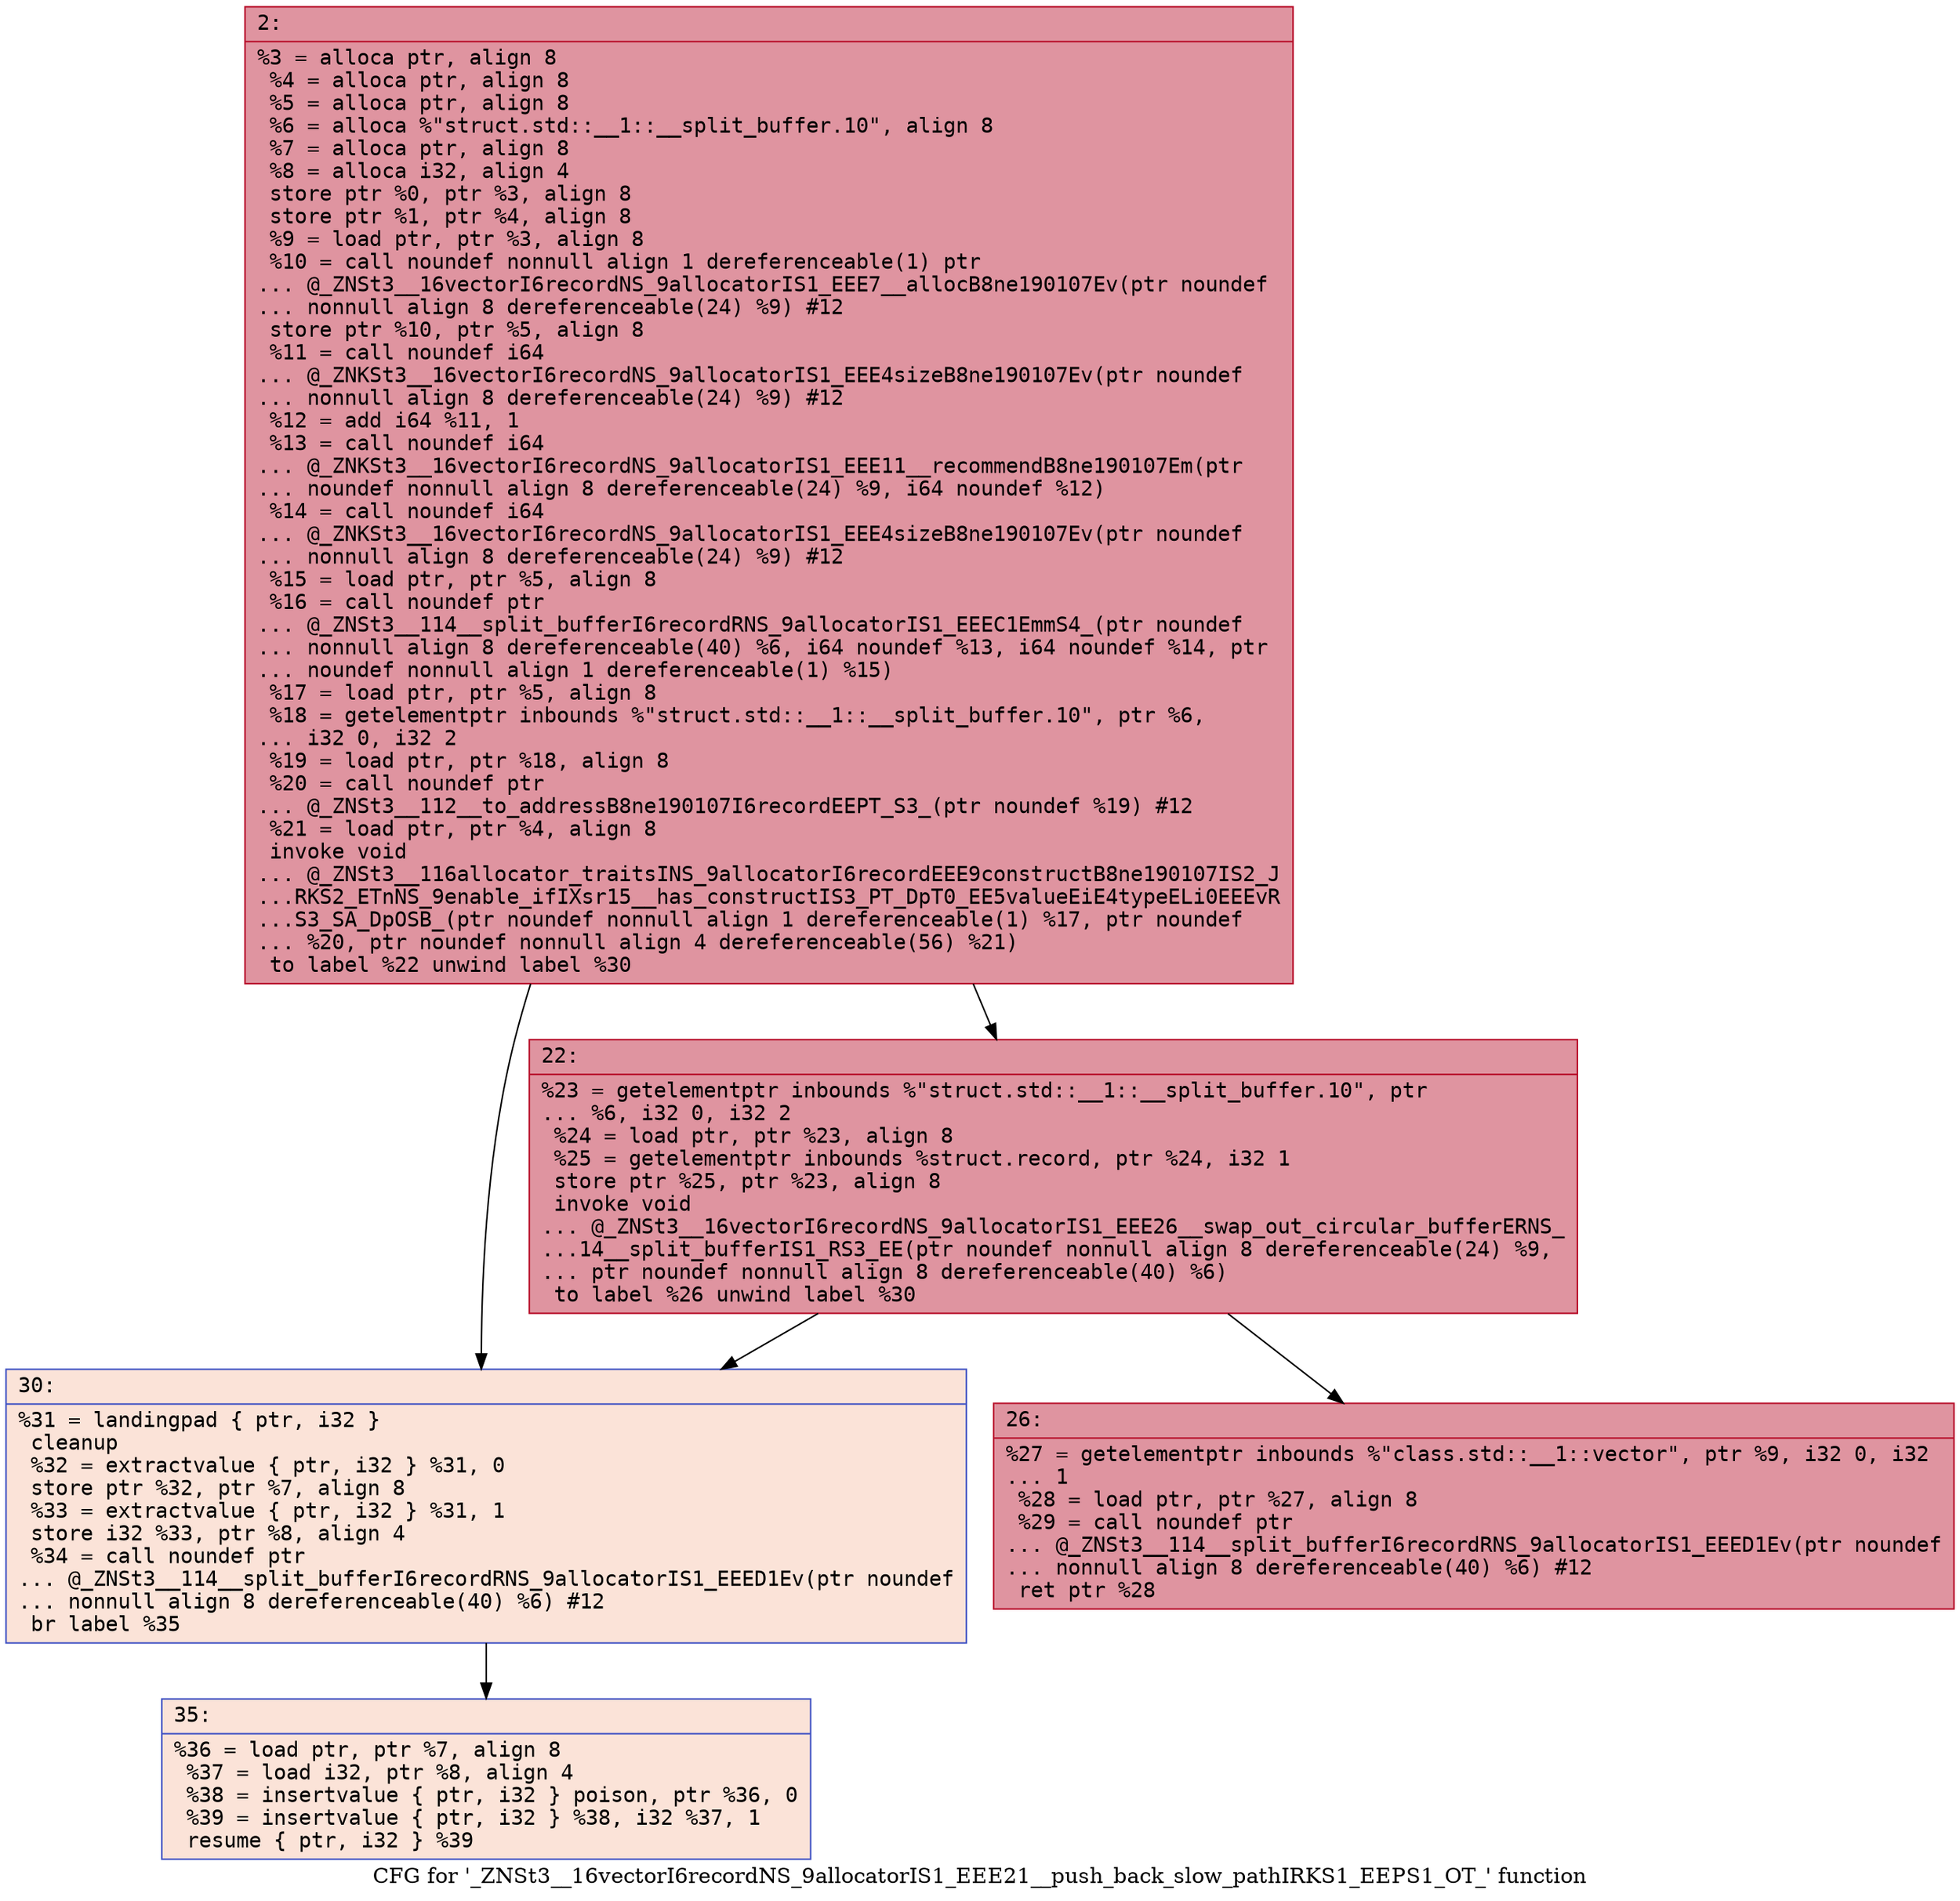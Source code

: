 digraph "CFG for '_ZNSt3__16vectorI6recordNS_9allocatorIS1_EEE21__push_back_slow_pathIRKS1_EEPS1_OT_' function" {
	label="CFG for '_ZNSt3__16vectorI6recordNS_9allocatorIS1_EEE21__push_back_slow_pathIRKS1_EEPS1_OT_' function";

	Node0x600001762e90 [shape=record,color="#b70d28ff", style=filled, fillcolor="#b70d2870" fontname="Courier",label="{2:\l|  %3 = alloca ptr, align 8\l  %4 = alloca ptr, align 8\l  %5 = alloca ptr, align 8\l  %6 = alloca %\"struct.std::__1::__split_buffer.10\", align 8\l  %7 = alloca ptr, align 8\l  %8 = alloca i32, align 4\l  store ptr %0, ptr %3, align 8\l  store ptr %1, ptr %4, align 8\l  %9 = load ptr, ptr %3, align 8\l  %10 = call noundef nonnull align 1 dereferenceable(1) ptr\l... @_ZNSt3__16vectorI6recordNS_9allocatorIS1_EEE7__allocB8ne190107Ev(ptr noundef\l... nonnull align 8 dereferenceable(24) %9) #12\l  store ptr %10, ptr %5, align 8\l  %11 = call noundef i64\l... @_ZNKSt3__16vectorI6recordNS_9allocatorIS1_EEE4sizeB8ne190107Ev(ptr noundef\l... nonnull align 8 dereferenceable(24) %9) #12\l  %12 = add i64 %11, 1\l  %13 = call noundef i64\l... @_ZNKSt3__16vectorI6recordNS_9allocatorIS1_EEE11__recommendB8ne190107Em(ptr\l... noundef nonnull align 8 dereferenceable(24) %9, i64 noundef %12)\l  %14 = call noundef i64\l... @_ZNKSt3__16vectorI6recordNS_9allocatorIS1_EEE4sizeB8ne190107Ev(ptr noundef\l... nonnull align 8 dereferenceable(24) %9) #12\l  %15 = load ptr, ptr %5, align 8\l  %16 = call noundef ptr\l... @_ZNSt3__114__split_bufferI6recordRNS_9allocatorIS1_EEEC1EmmS4_(ptr noundef\l... nonnull align 8 dereferenceable(40) %6, i64 noundef %13, i64 noundef %14, ptr\l... noundef nonnull align 1 dereferenceable(1) %15)\l  %17 = load ptr, ptr %5, align 8\l  %18 = getelementptr inbounds %\"struct.std::__1::__split_buffer.10\", ptr %6,\l... i32 0, i32 2\l  %19 = load ptr, ptr %18, align 8\l  %20 = call noundef ptr\l... @_ZNSt3__112__to_addressB8ne190107I6recordEEPT_S3_(ptr noundef %19) #12\l  %21 = load ptr, ptr %4, align 8\l  invoke void\l... @_ZNSt3__116allocator_traitsINS_9allocatorI6recordEEE9constructB8ne190107IS2_J\l...RKS2_ETnNS_9enable_ifIXsr15__has_constructIS3_PT_DpT0_EE5valueEiE4typeELi0EEEvR\l...S3_SA_DpOSB_(ptr noundef nonnull align 1 dereferenceable(1) %17, ptr noundef\l... %20, ptr noundef nonnull align 4 dereferenceable(56) %21)\l          to label %22 unwind label %30\l}"];
	Node0x600001762e90 -> Node0x600001762ee0[tooltip="2 -> 22\nProbability 100.00%" ];
	Node0x600001762e90 -> Node0x600001762f80[tooltip="2 -> 30\nProbability 0.00%" ];
	Node0x600001762ee0 [shape=record,color="#b70d28ff", style=filled, fillcolor="#b70d2870" fontname="Courier",label="{22:\l|  %23 = getelementptr inbounds %\"struct.std::__1::__split_buffer.10\", ptr\l... %6, i32 0, i32 2\l  %24 = load ptr, ptr %23, align 8\l  %25 = getelementptr inbounds %struct.record, ptr %24, i32 1\l  store ptr %25, ptr %23, align 8\l  invoke void\l... @_ZNSt3__16vectorI6recordNS_9allocatorIS1_EEE26__swap_out_circular_bufferERNS_\l...14__split_bufferIS1_RS3_EE(ptr noundef nonnull align 8 dereferenceable(24) %9,\l... ptr noundef nonnull align 8 dereferenceable(40) %6)\l          to label %26 unwind label %30\l}"];
	Node0x600001762ee0 -> Node0x600001762f30[tooltip="22 -> 26\nProbability 100.00%" ];
	Node0x600001762ee0 -> Node0x600001762f80[tooltip="22 -> 30\nProbability 0.00%" ];
	Node0x600001762f30 [shape=record,color="#b70d28ff", style=filled, fillcolor="#b70d2870" fontname="Courier",label="{26:\l|  %27 = getelementptr inbounds %\"class.std::__1::vector\", ptr %9, i32 0, i32\l... 1\l  %28 = load ptr, ptr %27, align 8\l  %29 = call noundef ptr\l... @_ZNSt3__114__split_bufferI6recordRNS_9allocatorIS1_EEED1Ev(ptr noundef\l... nonnull align 8 dereferenceable(40) %6) #12\l  ret ptr %28\l}"];
	Node0x600001762f80 [shape=record,color="#3d50c3ff", style=filled, fillcolor="#f6bfa670" fontname="Courier",label="{30:\l|  %31 = landingpad \{ ptr, i32 \}\l          cleanup\l  %32 = extractvalue \{ ptr, i32 \} %31, 0\l  store ptr %32, ptr %7, align 8\l  %33 = extractvalue \{ ptr, i32 \} %31, 1\l  store i32 %33, ptr %8, align 4\l  %34 = call noundef ptr\l... @_ZNSt3__114__split_bufferI6recordRNS_9allocatorIS1_EEED1Ev(ptr noundef\l... nonnull align 8 dereferenceable(40) %6) #12\l  br label %35\l}"];
	Node0x600001762f80 -> Node0x600001762fd0[tooltip="30 -> 35\nProbability 100.00%" ];
	Node0x600001762fd0 [shape=record,color="#3d50c3ff", style=filled, fillcolor="#f6bfa670" fontname="Courier",label="{35:\l|  %36 = load ptr, ptr %7, align 8\l  %37 = load i32, ptr %8, align 4\l  %38 = insertvalue \{ ptr, i32 \} poison, ptr %36, 0\l  %39 = insertvalue \{ ptr, i32 \} %38, i32 %37, 1\l  resume \{ ptr, i32 \} %39\l}"];
}

